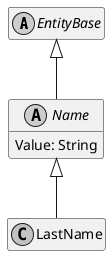 ﻿@startuml
skinparam monochrome true
hide empty members

abstract class EntityBase {
}

EntityBase <|-- Name

abstract class Name {
    Value: String
}

Name <|-- LastName

class LastName {
}

@enduml
